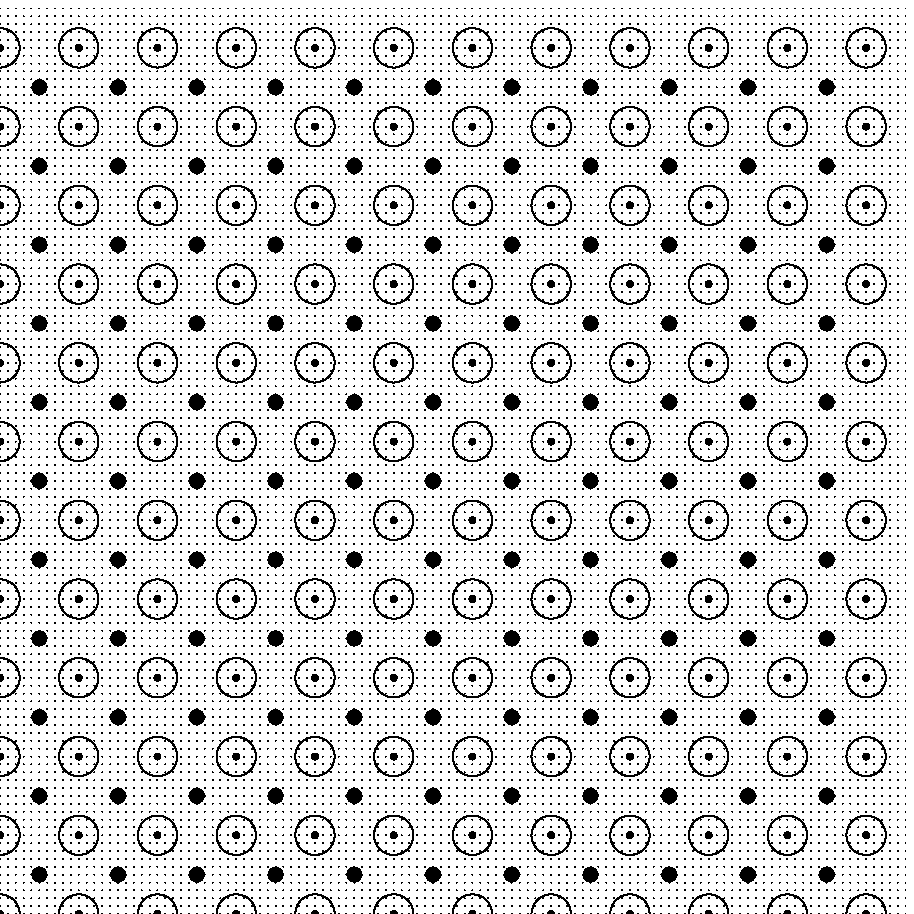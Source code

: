 %%%% raster_0.mp
%%%% Created by Laurence D. Finston (LDF) Fr Jun 17 10:55:09 CEST 2005

%% DO NOT DELETE!  It was written by hand, _not_ generated!  

%%%% * Copyright and License.

%%%% This file is part of GNU 3DLDF, a package for three-dimensional drawing. 
%%%% Copyright (C) 2003, 2004, 2005, 2006, 2007, 2008, 2009, 2010, 2011, 2012, 2013 The Free Software Foundation

%%%% GNU 3DLDF is free software; you can redistribute it and/or modify 
%%%% it under the terms of the GNU General Public License as published by 
%%%% the Free Software Foundation; either version 3 of the License, or 
%%%% (at your option) any later version. 

%%%% GNU 3DLDF is distributed in the hope that it will be useful, 
%%%% but WITHOUT ANY WARRANTY; without even the implied warranty of 
%%%% MERCHANTABILITY or FITNESS FOR A PARTICULAR PURPOSE.  See the 
%%%% GNU General Public License for more details. 

%%%% You should have received a copy of the GNU General Public License 
%%%% along with GNU 3DLDF; if not, write to the Free Software 
%%%% Foundation, Inc., 51 Franklin St, Fifth Floor, Boston, MA  02110-1301  USA 

%%%% GNU 3DLDF is a GNU package.  
%%%% It is part of the GNU Project of the  
%%%% Free Software Foundation 
%%%% and is published under the GNU General Public License. 
%%%% See the website http://www.gnu.org 
%%%% for more information.   
%%%% GNU 3DLDF is available for downloading from 
%%%% http://www.gnu.org/software/3dldf/LDF.html. 

%%%% Please send bug reports to bug-3dldf@gnu.org 
%%%% The mailing list help-3dldf@gnu.org is available for people to 
%%%% ask other users for help.  
%%%% The mailing list info-3dldf@gnu.org is for the maintainer of 
%%%% GNU 3DLDF to send announcements to users. 
%%%% To subscribe to these mailing lists, send an 
%%%% email with ``subscribe <email-address>'' as the subject.  

%%%% The author can be contacted at: 

%%%% Laurence D. Finston 
%%%% c/o The Free Software Foundation, Inc.
%%%% 51 Franklin St, Fifth Floor 
%%%% Boston, MA  02110-1301 
%%%% USA 

%%%% Laurence.Finston@gmx.de 
 


%%%% $Id: raster_0.mp,v 1.4 2005/09/07 14:54:27 lfinsto1 Exp $

%% * (1)

%% LDF 2005.09.07.
%% Run these commands:

%% mpost raster_0
%% convert raster_0.1 raster_0.png
%% cp raster_0.png ~/www
%% chmod go+r ~/www/raster_0.png

prologues := 1;  %% 0

beginfig(1);

pickup pencircle scaled .25mm;
tiny_pen = savepen;

end_value    := 115;
indent_value := 5;


step_value0 := 1;
step_value1 := 10;

for i = 0 step step_value0 until end_value:
   for j = 0 step step_value0 until end_value:
      drawdot (i*mm, j*mm);
   endfor;
endfor;


pickup pencircle scaled 1mm;
medium_pen = savepen;

path c;
c := fullcircle scaled .5cm;

for i = 0 step step_value1 until end_value:
   for j = 0 step step_value1 until end_value:
      pickup medium_pen;
      drawdot (i*mm, j*mm);
      pickup tiny_pen;
      draw c shifted (i*mm, j*mm);
   endfor;
endfor;

pickup pencircle scaled 2mm;

for i = 5 step step_value1 until (end_value - indent_value):
   for j = 5 step step_value1 until (end_value - indent_value):
      drawdot (i*mm, j*mm);
   endfor;
endfor;

clip_value := 11.5cm;

clip currentpicture to    (0, 0) -- (clip_value, 0)
                       -- (clip_value, clip_value) -- (0, clip_value)
                       -- cycle;

endfig;
end;

%% ** End of MetaPost code.

%% * Local variables for Emacs.

%% Local Variables:
%% mode:MetaPost
%% eval:(outline-minor-mode t)
%% eval:(read-abbrev-file abbrev-file-name)
%% outline-regexp:"%% [*\f]+"
%% End:
